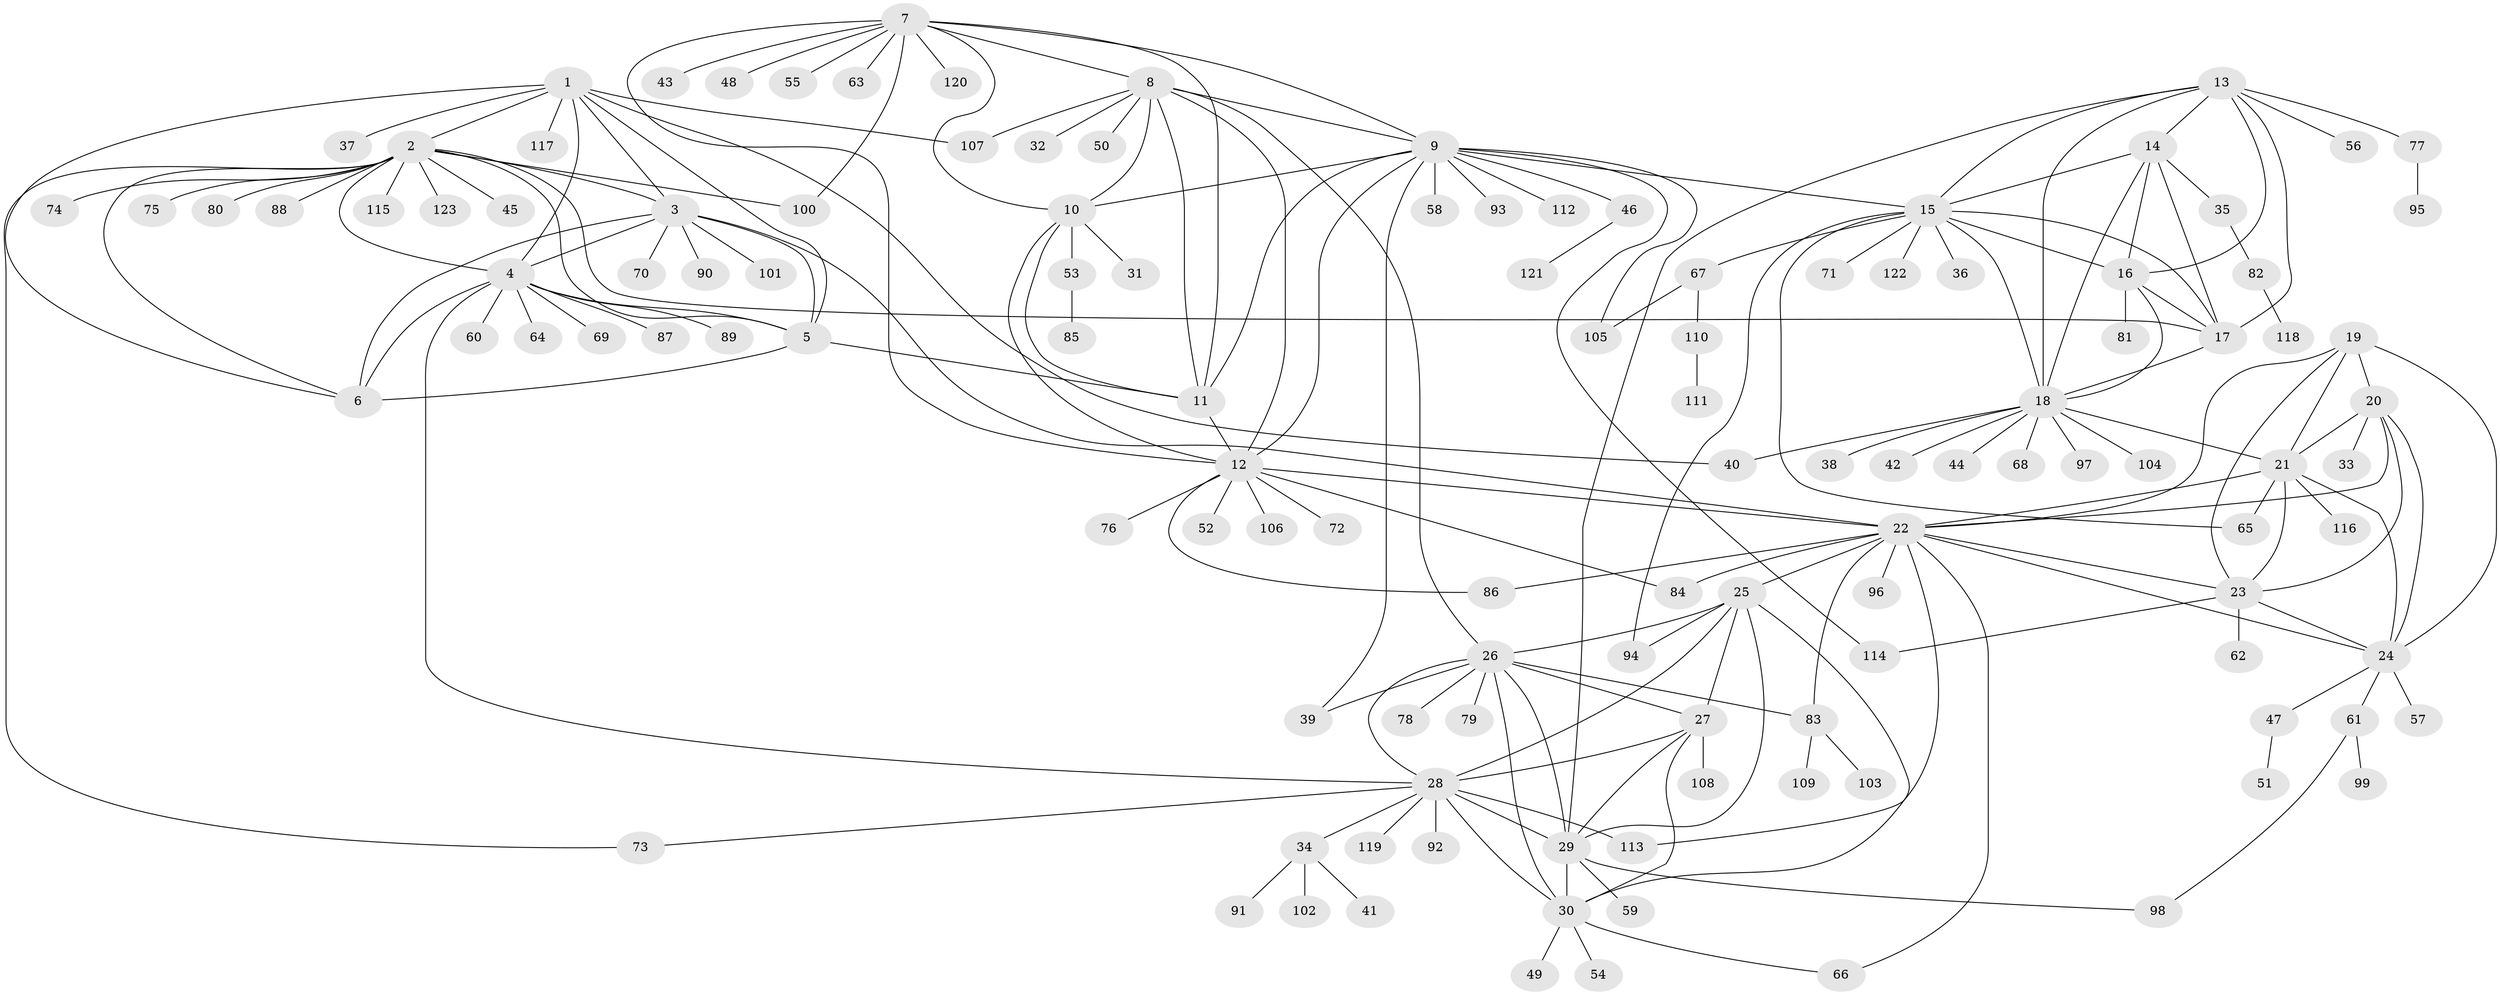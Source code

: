 // Generated by graph-tools (version 1.1) at 2025/16/03/09/25 04:16:10]
// undirected, 123 vertices, 193 edges
graph export_dot {
graph [start="1"]
  node [color=gray90,style=filled];
  1;
  2;
  3;
  4;
  5;
  6;
  7;
  8;
  9;
  10;
  11;
  12;
  13;
  14;
  15;
  16;
  17;
  18;
  19;
  20;
  21;
  22;
  23;
  24;
  25;
  26;
  27;
  28;
  29;
  30;
  31;
  32;
  33;
  34;
  35;
  36;
  37;
  38;
  39;
  40;
  41;
  42;
  43;
  44;
  45;
  46;
  47;
  48;
  49;
  50;
  51;
  52;
  53;
  54;
  55;
  56;
  57;
  58;
  59;
  60;
  61;
  62;
  63;
  64;
  65;
  66;
  67;
  68;
  69;
  70;
  71;
  72;
  73;
  74;
  75;
  76;
  77;
  78;
  79;
  80;
  81;
  82;
  83;
  84;
  85;
  86;
  87;
  88;
  89;
  90;
  91;
  92;
  93;
  94;
  95;
  96;
  97;
  98;
  99;
  100;
  101;
  102;
  103;
  104;
  105;
  106;
  107;
  108;
  109;
  110;
  111;
  112;
  113;
  114;
  115;
  116;
  117;
  118;
  119;
  120;
  121;
  122;
  123;
  1 -- 2;
  1 -- 3;
  1 -- 4;
  1 -- 5;
  1 -- 6;
  1 -- 37;
  1 -- 40;
  1 -- 107;
  1 -- 117;
  2 -- 3;
  2 -- 4;
  2 -- 5;
  2 -- 6;
  2 -- 17;
  2 -- 45;
  2 -- 73;
  2 -- 74;
  2 -- 75;
  2 -- 80;
  2 -- 88;
  2 -- 100;
  2 -- 115;
  2 -- 123;
  3 -- 4;
  3 -- 5;
  3 -- 6;
  3 -- 22;
  3 -- 70;
  3 -- 90;
  3 -- 101;
  4 -- 5;
  4 -- 6;
  4 -- 28;
  4 -- 60;
  4 -- 64;
  4 -- 69;
  4 -- 87;
  4 -- 89;
  5 -- 6;
  5 -- 11;
  7 -- 8;
  7 -- 9;
  7 -- 10;
  7 -- 11;
  7 -- 12;
  7 -- 43;
  7 -- 48;
  7 -- 55;
  7 -- 63;
  7 -- 100;
  7 -- 120;
  8 -- 9;
  8 -- 10;
  8 -- 11;
  8 -- 12;
  8 -- 26;
  8 -- 32;
  8 -- 50;
  8 -- 107;
  9 -- 10;
  9 -- 11;
  9 -- 12;
  9 -- 15;
  9 -- 39;
  9 -- 46;
  9 -- 58;
  9 -- 93;
  9 -- 105;
  9 -- 112;
  9 -- 114;
  10 -- 11;
  10 -- 12;
  10 -- 31;
  10 -- 53;
  11 -- 12;
  12 -- 22;
  12 -- 52;
  12 -- 72;
  12 -- 76;
  12 -- 84;
  12 -- 86;
  12 -- 106;
  13 -- 14;
  13 -- 15;
  13 -- 16;
  13 -- 17;
  13 -- 18;
  13 -- 29;
  13 -- 56;
  13 -- 77;
  14 -- 15;
  14 -- 16;
  14 -- 17;
  14 -- 18;
  14 -- 35;
  15 -- 16;
  15 -- 17;
  15 -- 18;
  15 -- 36;
  15 -- 65;
  15 -- 67;
  15 -- 71;
  15 -- 94;
  15 -- 122;
  16 -- 17;
  16 -- 18;
  16 -- 81;
  17 -- 18;
  18 -- 21;
  18 -- 38;
  18 -- 40;
  18 -- 42;
  18 -- 44;
  18 -- 68;
  18 -- 97;
  18 -- 104;
  19 -- 20;
  19 -- 21;
  19 -- 22;
  19 -- 23;
  19 -- 24;
  20 -- 21;
  20 -- 22;
  20 -- 23;
  20 -- 24;
  20 -- 33;
  21 -- 22;
  21 -- 23;
  21 -- 24;
  21 -- 65;
  21 -- 116;
  22 -- 23;
  22 -- 24;
  22 -- 25;
  22 -- 66;
  22 -- 83;
  22 -- 84;
  22 -- 86;
  22 -- 96;
  22 -- 113;
  23 -- 24;
  23 -- 62;
  23 -- 114;
  24 -- 47;
  24 -- 57;
  24 -- 61;
  25 -- 26;
  25 -- 27;
  25 -- 28;
  25 -- 29;
  25 -- 30;
  25 -- 94;
  26 -- 27;
  26 -- 28;
  26 -- 29;
  26 -- 30;
  26 -- 39;
  26 -- 78;
  26 -- 79;
  26 -- 83;
  27 -- 28;
  27 -- 29;
  27 -- 30;
  27 -- 108;
  28 -- 29;
  28 -- 30;
  28 -- 34;
  28 -- 73;
  28 -- 92;
  28 -- 113;
  28 -- 119;
  29 -- 30;
  29 -- 59;
  29 -- 98;
  30 -- 49;
  30 -- 54;
  30 -- 66;
  34 -- 41;
  34 -- 91;
  34 -- 102;
  35 -- 82;
  46 -- 121;
  47 -- 51;
  53 -- 85;
  61 -- 98;
  61 -- 99;
  67 -- 105;
  67 -- 110;
  77 -- 95;
  82 -- 118;
  83 -- 103;
  83 -- 109;
  110 -- 111;
}

